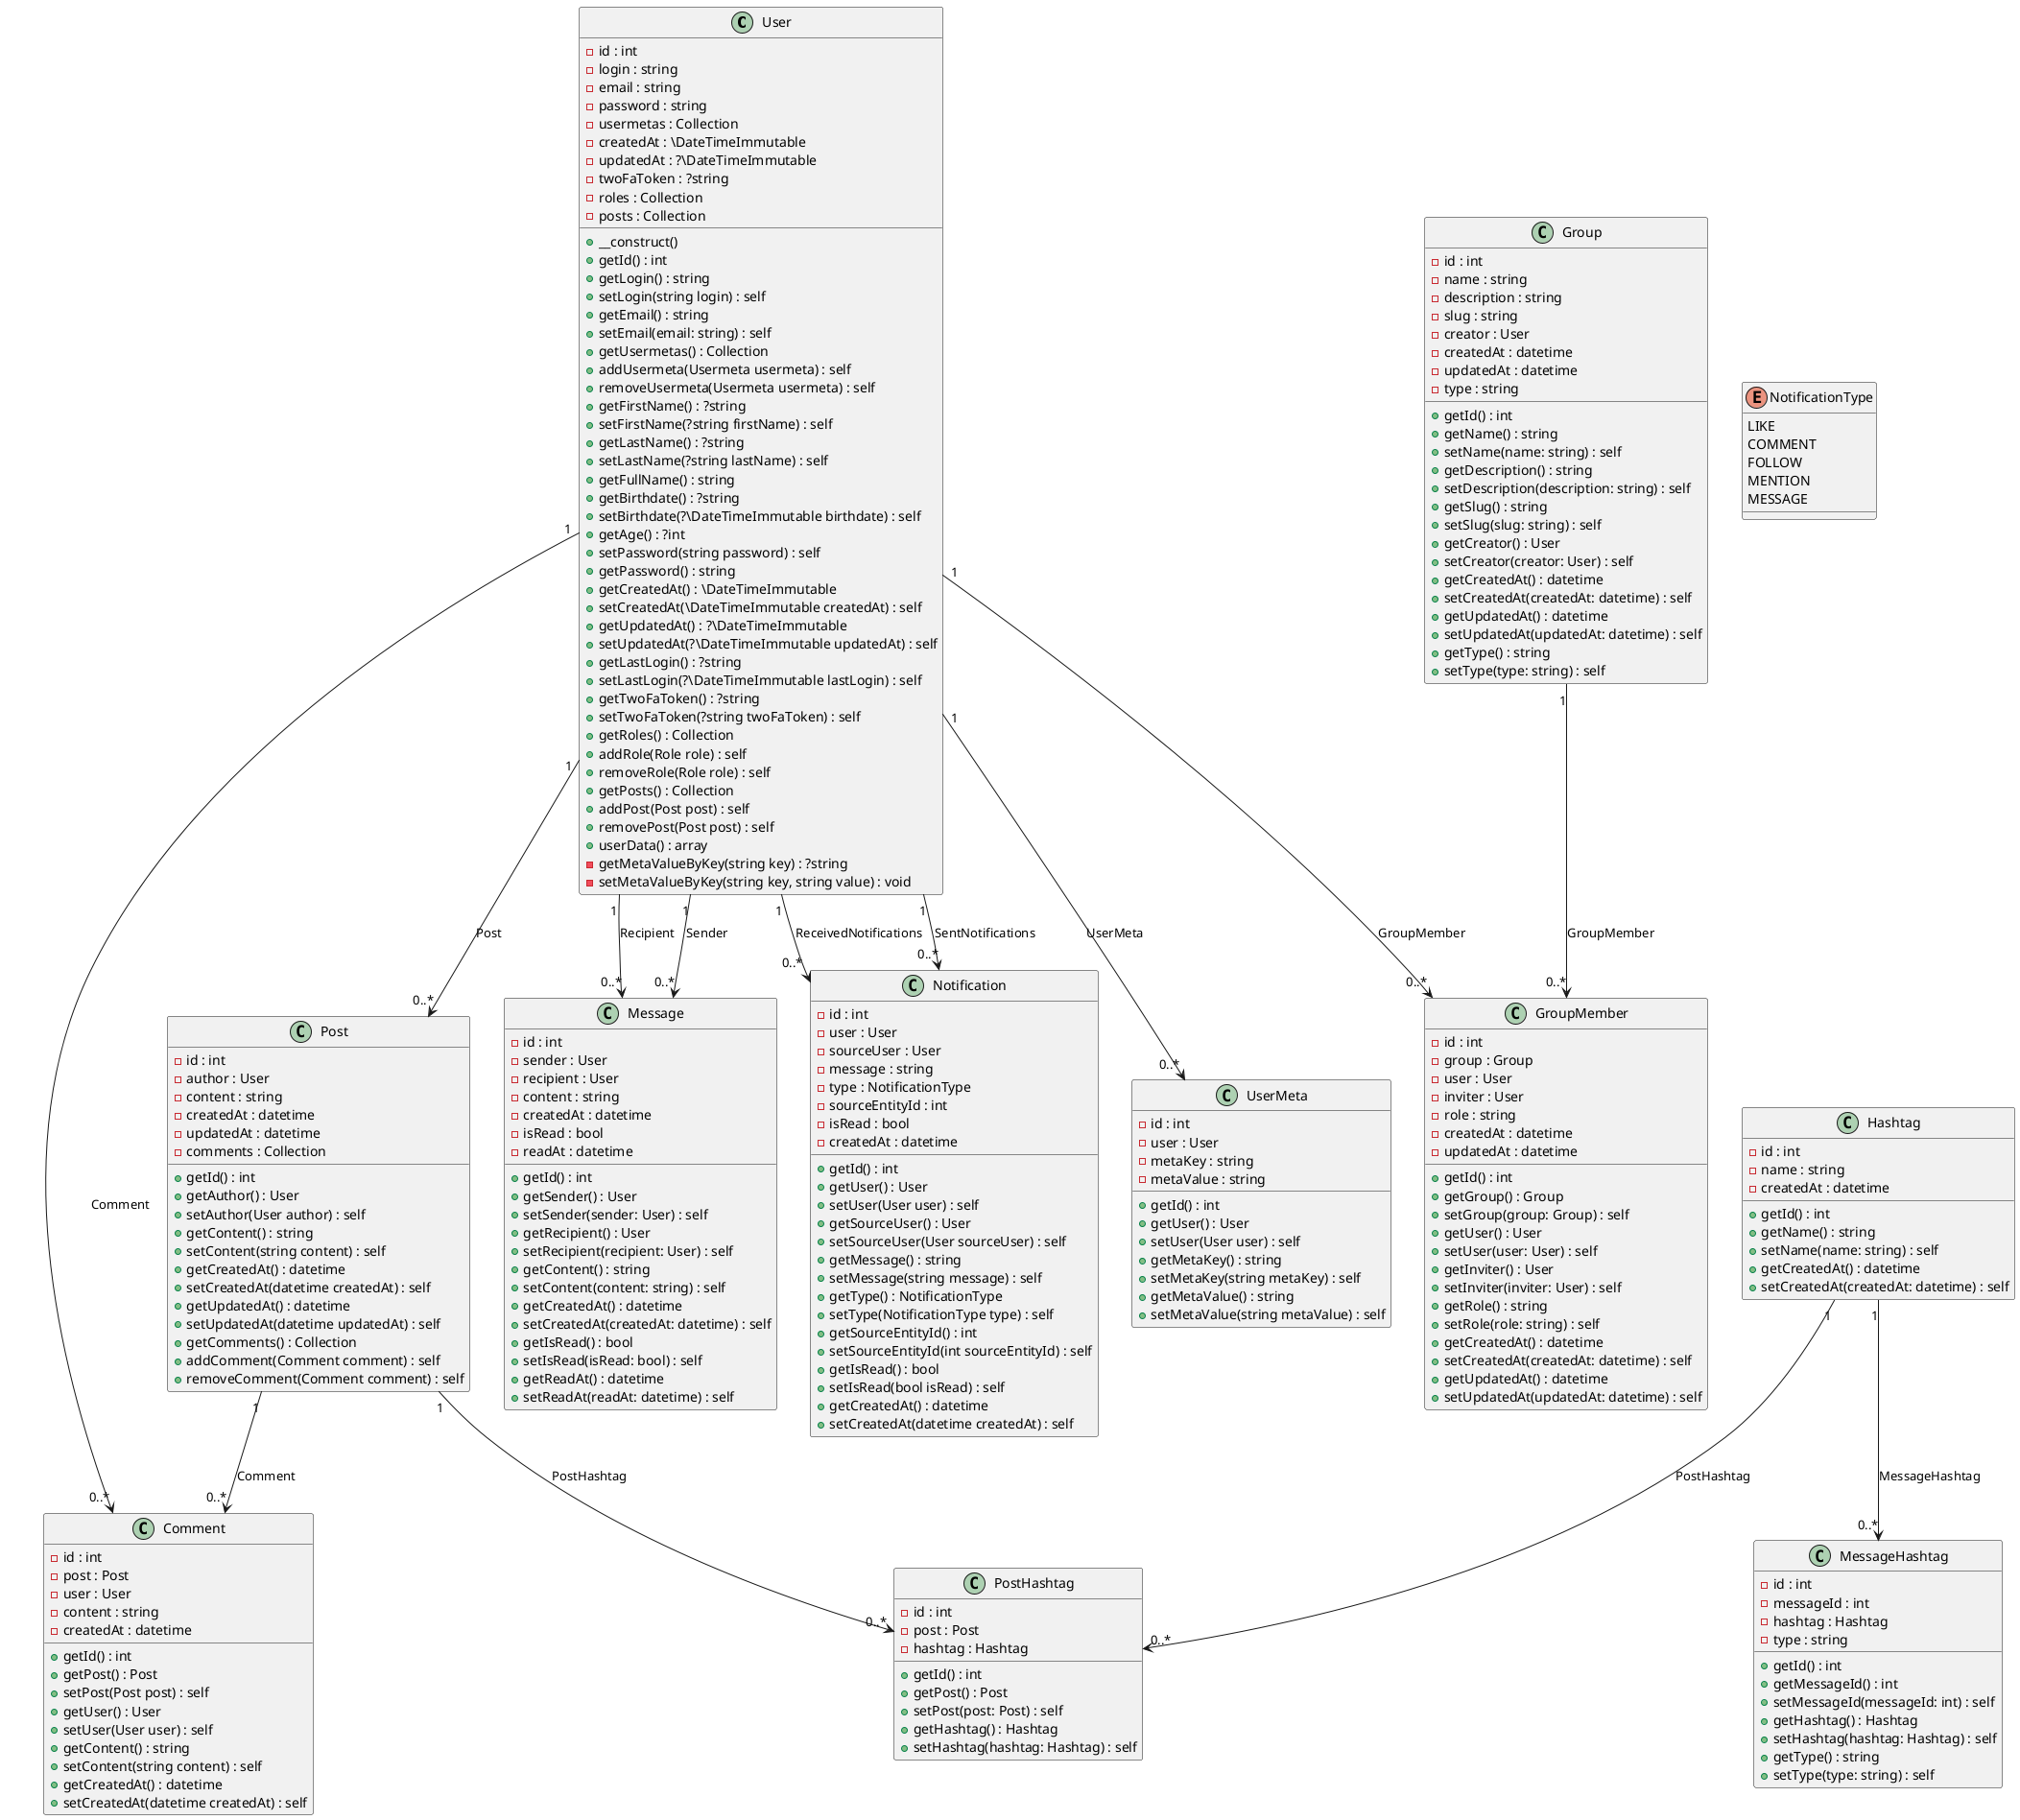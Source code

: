 @startuml
' Tables classes definition
class User {
    - id : int
    - login : string
    - email : string
    - password : string
    - usermetas : Collection
    - createdAt : \DateTimeImmutable
    - updatedAt : ?\DateTimeImmutable
    - twoFaToken : ?string
    - roles : Collection
    - posts : Collection

    + __construct()
    + getId() : int
    + getLogin() : string
    + setLogin(string login) : self
    + getEmail() : string
    + setEmail(email: string) : self
    + getUsermetas() : Collection
    + addUsermeta(Usermeta usermeta) : self
    + removeUsermeta(Usermeta usermeta) : self
    + getFirstName() : ?string
    + setFirstName(?string firstName) : self
    + getLastName() : ?string
    + setLastName(?string lastName) : self
    + getFullName() : string
    + getBirthdate() : ?string
    + setBirthdate(?\DateTimeImmutable birthdate) : self
    + getAge() : ?int
    + setPassword(string password) : self
    + getPassword() : string
    + getCreatedAt() : \DateTimeImmutable
    + setCreatedAt(\DateTimeImmutable createdAt) : self
    + getUpdatedAt() : ?\DateTimeImmutable
    + setUpdatedAt(?\DateTimeImmutable updatedAt) : self
    + getLastLogin() : ?string
    + setLastLogin(?\DateTimeImmutable lastLogin) : self
    + getTwoFaToken() : ?string
    + setTwoFaToken(?string twoFaToken) : self
    + getRoles() : Collection
    + addRole(Role role) : self
    + removeRole(Role role) : self
    + getPosts() : Collection
    + addPost(Post post) : self
    + removePost(Post post) : self
    + userData() : array
    - getMetaValueByKey(string key) : ?string
    - setMetaValueByKey(string key, string value) : void
}

class UserMeta {
    - id : int
    - user : User
    - metaKey : string
    - metaValue : string

    + getId() : int
    + getUser() : User
    + setUser(User user) : self
    + getMetaKey() : string
    + setMetaKey(string metaKey) : self
    + getMetaValue() : string
    + setMetaValue(string metaValue) : self
}

class Post {
    - id : int
    - author : User
    - content : string
    - createdAt : datetime
    - updatedAt : datetime
    - comments : Collection

    + getId() : int
    + getAuthor() : User
    + setAuthor(User author) : self
    + getContent() : string
    + setContent(string content) : self
    + getCreatedAt() : datetime
    + setCreatedAt(datetime createdAt) : self
    + getUpdatedAt() : datetime
    + setUpdatedAt(datetime updatedAt) : self
    + getComments() : Collection
    + addComment(Comment comment) : self
    + removeComment(Comment comment) : self
}

class Comment {
    - id : int
    - post : Post
    - user : User
    - content : string
    - createdAt : datetime

    + getId() : int
    + getPost() : Post
    + setPost(Post post) : self
    + getUser() : User
    + setUser(User user) : self
    + getContent() : string
    + setContent(string content) : self
    + getCreatedAt() : datetime
    + setCreatedAt(datetime createdAt) : self
}

class Group {
    - id : int
    - name : string
    - description : string
    - slug : string
    - creator : User
    - createdAt : datetime
    - updatedAt : datetime
    - type : string

    + getId() : int
    + getName() : string
    + setName(name: string) : self
    + getDescription() : string
    + setDescription(description: string) : self
    + getSlug() : string
    + setSlug(slug: string) : self
    + getCreator() : User
    + setCreator(creator: User) : self
    + getCreatedAt() : datetime
    + setCreatedAt(createdAt: datetime) : self
    + getUpdatedAt() : datetime
    + setUpdatedAt(updatedAt: datetime) : self
    + getType() : string
    + setType(type: string) : self
}

class GroupMember {
    - id : int
    - group : Group
    - user : User
    - inviter : User
    - role : string
    - createdAt : datetime
    - updatedAt : datetime

    + getId() : int
    + getGroup() : Group
    + setGroup(group: Group) : self
    + getUser() : User
    + setUser(user: User) : self
    + getInviter() : User
    + setInviter(inviter: User) : self
    + getRole() : string
    + setRole(role: string) : self
    + getCreatedAt() : datetime
    + setCreatedAt(createdAt: datetime) : self
    + getUpdatedAt() : datetime
    + setUpdatedAt(updatedAt: datetime) : self
}

class Message {
    - id : int
    - sender : User
    - recipient : User
    - content : string
    - createdAt : datetime
    - isRead : bool
    - readAt : datetime

    + getId() : int
    + getSender() : User
    + setSender(sender: User) : self
    + getRecipient() : User
    + setRecipient(recipient: User) : self
    + getContent() : string
    + setContent(content: string) : self
    + getCreatedAt() : datetime
    + setCreatedAt(createdAt: datetime) : self
    + getIsRead() : bool
    + setIsRead(isRead: bool) : self
    + getReadAt() : datetime
    + setReadAt(readAt: datetime) : self
}

class Hashtag {
    - id : int
    - name : string
    - createdAt : datetime

    + getId() : int
    + getName() : string
    + setName(name: string) : self
    + getCreatedAt() : datetime
    + setCreatedAt(createdAt: datetime) : self
}

class PostHashtag {
    - id : int
    - post : Post
    - hashtag : Hashtag

    + getId() : int
    + getPost() : Post
    + setPost(post: Post) : self
    + getHashtag() : Hashtag
    + setHashtag(hashtag: Hashtag) : self
}

class MessageHashtag {
    - id : int
    - messageId : int
    - hashtag : Hashtag
    - type : string

    + getId() : int
    + getMessageId() : int
    + setMessageId(messageId: int) : self
    + getHashtag() : Hashtag
    + setHashtag(hashtag: Hashtag) : self
    + getType() : string
    + setType(type: string) : self
}

enum NotificationType {
    LIKE
    COMMENT
    FOLLOW
    MENTION
    MESSAGE
}

class Notification {
    - id : int
    - user : User
    - sourceUser : User
    - message : string
    - type : NotificationType
    - sourceEntityId : int
    - isRead : bool
    - createdAt : datetime

    + getId() : int
    + getUser() : User
    + setUser(User user) : self
    + getSourceUser() : User
    + setSourceUser(User sourceUser) : self
    + getMessage() : string
    + setMessage(string message) : self
    + getType() : NotificationType
    + setType(NotificationType type) : self
    + getSourceEntityId() : int
    + setSourceEntityId(int sourceEntityId) : self
    + getIsRead() : bool
    + setIsRead(bool isRead) : self
    + getCreatedAt() : datetime
    + setCreatedAt(datetime createdAt) : self
}

' Classes relationships

User "1" --> "0..*" Post : Post
Post "1" --> "0..*" Comment : Comment
User "1" --> "0..*" Comment : Comment
User "1" --> "0..*" GroupMember : GroupMember
Group "1" --> "0..*" GroupMember : GroupMember
User "1" --> "0..*" Message : Sender
User "1" --> "0..*" Message : Recipient
Post "1" --> "0..*" PostHashtag : PostHashtag
Hashtag "1" --> "0..*" PostHashtag : PostHashtag
Hashtag "1" --> "0..*" MessageHashtag : MessageHashtag
User "1" --> "0..*" UserMeta : UserMeta
User "1" --> "0..*" Notification : SentNotifications
User "1" --> "0..*" Notification : ReceivedNotifications
@enduml
